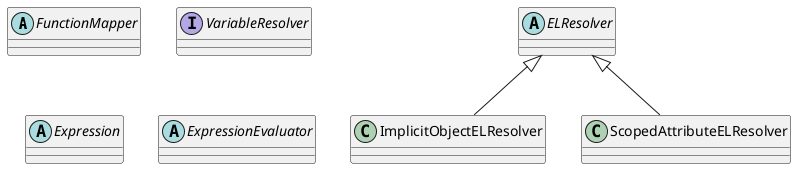 @startuml

abstract class FunctionMapper

interface VariableResolver

abstract class Expression

abstract class ExpressionEvaluator

abstract class ELResolver

class ImplicitObjectELResolver extends ELResolver

class ScopedAttributeELResolver extends ELResolver

@enduml